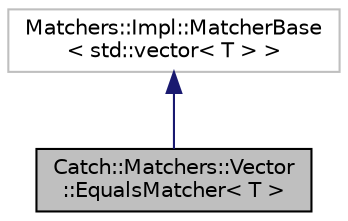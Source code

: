 digraph "Catch::Matchers::Vector::EqualsMatcher&lt; T &gt;"
{
  edge [fontname="Helvetica",fontsize="10",labelfontname="Helvetica",labelfontsize="10"];
  node [fontname="Helvetica",fontsize="10",shape=record];
  Node1 [label="Catch::Matchers::Vector\l::EqualsMatcher\< T \>",height=0.2,width=0.4,color="black", fillcolor="grey75", style="filled", fontcolor="black"];
  Node2 -> Node1 [dir="back",color="midnightblue",fontsize="10",style="solid"];
  Node2 [label="Matchers::Impl::MatcherBase\l\< std::vector\< T \> \>",height=0.2,width=0.4,color="grey75", fillcolor="white", style="filled"];
}
